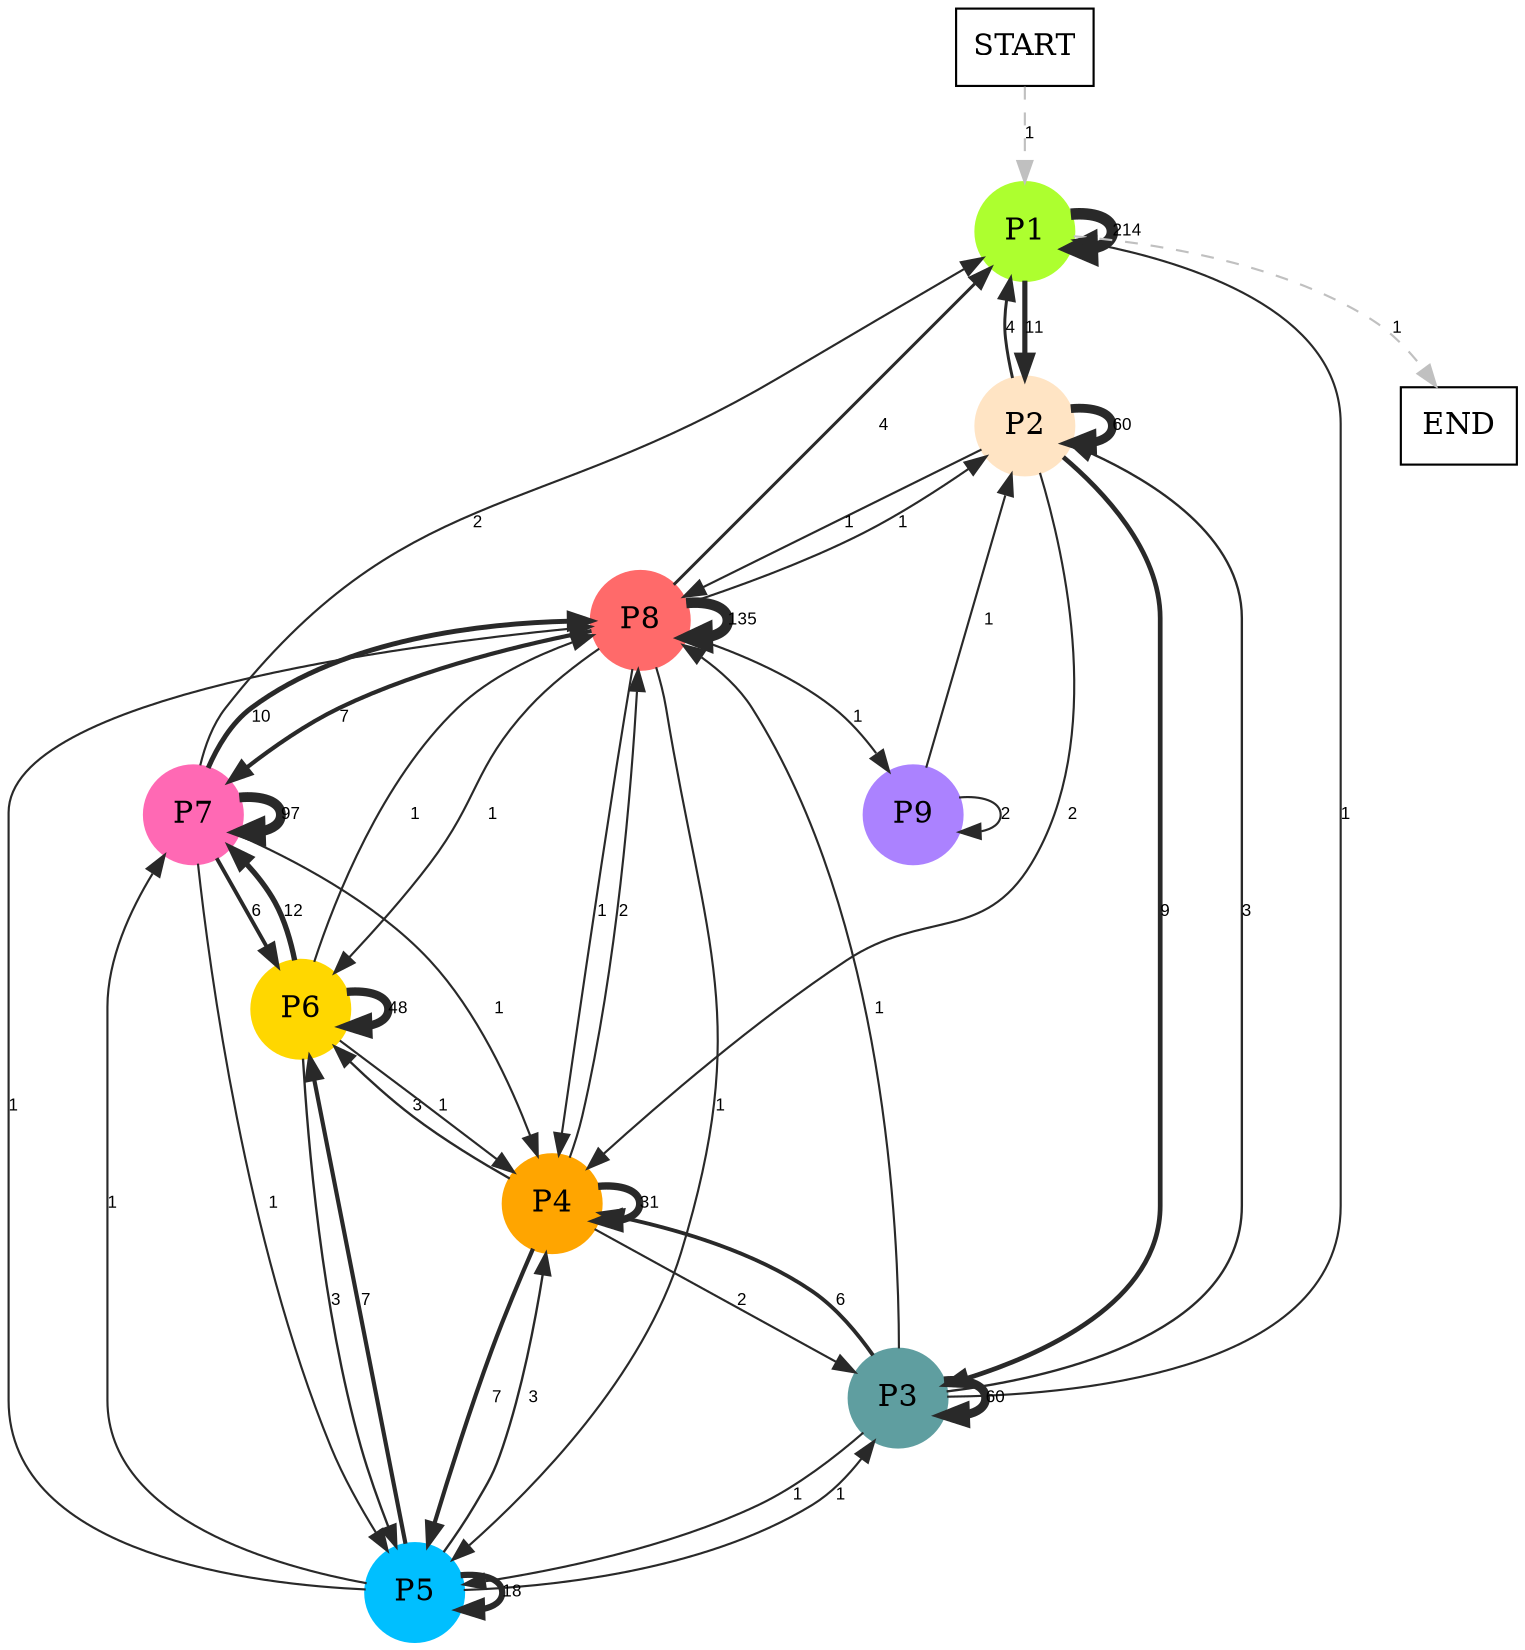 digraph graphname {
	dpi = 150
	size="16,11!";
	margin = 0;
"P1" [shape=circle, color=greenyellow, style=filled]"P2" [shape=circle, color=bisque, style=filled]"P3" [shape=circle, color=cadetblue, style=filled]"P4" [shape=circle, color=orange, style=filled]"P5" [shape=circle, color=deepskyblue, style=filled]"P6" [shape=circle, color=gold, style=filled]"P7" [shape=circle, color=hotpink, style=filled]"P8" [shape=circle, color=indianred1, style=filled]"P9" [shape=circle, color=mediumpurple1, style=filled]"START" [shape=box, fillcolor=white, style=filled, color=black]"END" [shape=box, fillcolor=white, style=filled, color=black]"P1" -> "P1" [ color=grey16 penwidth = "5.365976015021851"label ="214" labelfloat=false fontname="Arial" fontsize=8]
"P1" -> "P2" [ color=grey16 penwidth = "2.3978952727983707"label ="11" labelfloat=false fontname="Arial" fontsize=8]
"P1" -> "END" [ style = dashed color=grey label ="1" labelfloat=false fontname="Arial" fontsize=8]
"P2" -> "P1" [ color=grey16 penwidth = "1.3862943611198906"label ="4" labelfloat=false fontname="Arial" fontsize=8]
"P2" -> "P2" [ color=grey16 penwidth = "4.0943445622221"label ="60" labelfloat=false fontname="Arial" fontsize=8]
"P2" -> "P3" [ color=grey16 penwidth = "2.1972245773362196"label ="9" labelfloat=false fontname="Arial" fontsize=8]
"P2" -> "P4" [ color=grey16 penwidth = "1"label ="2" labelfloat=false fontname="Arial" fontsize=8]
"P2" -> "P8" [ color=grey16 penwidth = "1"label ="1" labelfloat=false fontname="Arial" fontsize=8]
"P3" -> "P1" [ color=grey16 penwidth = "1"label ="1" labelfloat=false fontname="Arial" fontsize=8]
"P3" -> "P2" [ color=grey16 penwidth = "1.0986122886681098"label ="3" labelfloat=false fontname="Arial" fontsize=8]
"P3" -> "P3" [ color=grey16 penwidth = "4.0943445622221"label ="60" labelfloat=false fontname="Arial" fontsize=8]
"P3" -> "P4" [ color=grey16 penwidth = "1.791759469228055"label ="6" labelfloat=false fontname="Arial" fontsize=8]
"P3" -> "P5" [ color=grey16 penwidth = "1"label ="1" labelfloat=false fontname="Arial" fontsize=8]
"P3" -> "P8" [ color=grey16 penwidth = "1"label ="1" labelfloat=false fontname="Arial" fontsize=8]
"P4" -> "P3" [ color=grey16 penwidth = "1"label ="2" labelfloat=false fontname="Arial" fontsize=8]
"P4" -> "P4" [ color=grey16 penwidth = "3.4339872044851463"label ="31" labelfloat=false fontname="Arial" fontsize=8]
"P4" -> "P5" [ color=grey16 penwidth = "1.9459101490553132"label ="7" labelfloat=false fontname="Arial" fontsize=8]
"P4" -> "P6" [ color=grey16 penwidth = "1.0986122886681098"label ="3" labelfloat=false fontname="Arial" fontsize=8]
"P4" -> "P8" [ color=grey16 penwidth = "1"label ="2" labelfloat=false fontname="Arial" fontsize=8]
"P5" -> "P3" [ color=grey16 penwidth = "1"label ="1" labelfloat=false fontname="Arial" fontsize=8]
"P5" -> "P4" [ color=grey16 penwidth = "1.0986122886681098"label ="3" labelfloat=false fontname="Arial" fontsize=8]
"P5" -> "P5" [ color=grey16 penwidth = "2.8903717578961645"label ="18" labelfloat=false fontname="Arial" fontsize=8]
"P5" -> "P6" [ color=grey16 penwidth = "1.9459101490553132"label ="7" labelfloat=false fontname="Arial" fontsize=8]
"P5" -> "P7" [ color=grey16 penwidth = "1"label ="1" labelfloat=false fontname="Arial" fontsize=8]
"P5" -> "P8" [ color=grey16 penwidth = "1"label ="1" labelfloat=false fontname="Arial" fontsize=8]
"P6" -> "P4" [ color=grey16 penwidth = "1"label ="1" labelfloat=false fontname="Arial" fontsize=8]
"P6" -> "P5" [ color=grey16 penwidth = "1.0986122886681098"label ="3" labelfloat=false fontname="Arial" fontsize=8]
"P6" -> "P6" [ color=grey16 penwidth = "3.871201010907891"label ="48" labelfloat=false fontname="Arial" fontsize=8]
"P6" -> "P7" [ color=grey16 penwidth = "2.4849066497880004"label ="12" labelfloat=false fontname="Arial" fontsize=8]
"P6" -> "P8" [ color=grey16 penwidth = "1"label ="1" labelfloat=false fontname="Arial" fontsize=8]
"P7" -> "P1" [ color=grey16 penwidth = "1"label ="2" labelfloat=false fontname="Arial" fontsize=8]
"P7" -> "P4" [ color=grey16 penwidth = "1"label ="1" labelfloat=false fontname="Arial" fontsize=8]
"P7" -> "P5" [ color=grey16 penwidth = "1"label ="1" labelfloat=false fontname="Arial" fontsize=8]
"P7" -> "P6" [ color=grey16 penwidth = "1.791759469228055"label ="6" labelfloat=false fontname="Arial" fontsize=8]
"P7" -> "P7" [ color=grey16 penwidth = "4.574710978503383"label ="97" labelfloat=false fontname="Arial" fontsize=8]
"P7" -> "P8" [ color=grey16 penwidth = "2.302585092994046"label ="10" labelfloat=false fontname="Arial" fontsize=8]
"P8" -> "P1" [ color=grey16 penwidth = "1.3862943611198906"label ="4" labelfloat=false fontname="Arial" fontsize=8]
"P8" -> "P2" [ color=grey16 penwidth = "1"label ="1" labelfloat=false fontname="Arial" fontsize=8]
"P8" -> "P4" [ color=grey16 penwidth = "1"label ="1" labelfloat=false fontname="Arial" fontsize=8]
"P8" -> "P5" [ color=grey16 penwidth = "1"label ="1" labelfloat=false fontname="Arial" fontsize=8]
"P8" -> "P6" [ color=grey16 penwidth = "1"label ="1" labelfloat=false fontname="Arial" fontsize=8]
"P8" -> "P7" [ color=grey16 penwidth = "1.9459101490553132"label ="7" labelfloat=false fontname="Arial" fontsize=8]
"P8" -> "P8" [ color=grey16 penwidth = "4.90527477843843"label ="135" labelfloat=false fontname="Arial" fontsize=8]
"P8" -> "P9" [ color=grey16 penwidth = "1"label ="1" labelfloat=false fontname="Arial" fontsize=8]
"P9" -> "P2" [ color=grey16 penwidth = "1"label ="1" labelfloat=false fontname="Arial" fontsize=8]
"P9" -> "P9" [ color=grey16 penwidth = "1"label ="2" labelfloat=false fontname="Arial" fontsize=8]
"START" -> "P1" [ style = dashed color=grey label ="1" labelfloat=false fontname="Arial" fontsize=8]
}